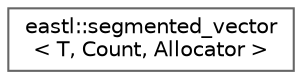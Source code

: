 digraph "类继承关系图"
{
 // LATEX_PDF_SIZE
  bgcolor="transparent";
  edge [fontname=Helvetica,fontsize=10,labelfontname=Helvetica,labelfontsize=10];
  node [fontname=Helvetica,fontsize=10,shape=box,height=0.2,width=0.4];
  rankdir="LR";
  Node0 [id="Node000000",label="eastl::segmented_vector\l\< T, Count, Allocator \>",height=0.2,width=0.4,color="grey40", fillcolor="white", style="filled",URL="$classeastl_1_1segmented__vector.html",tooltip=" "];
}
